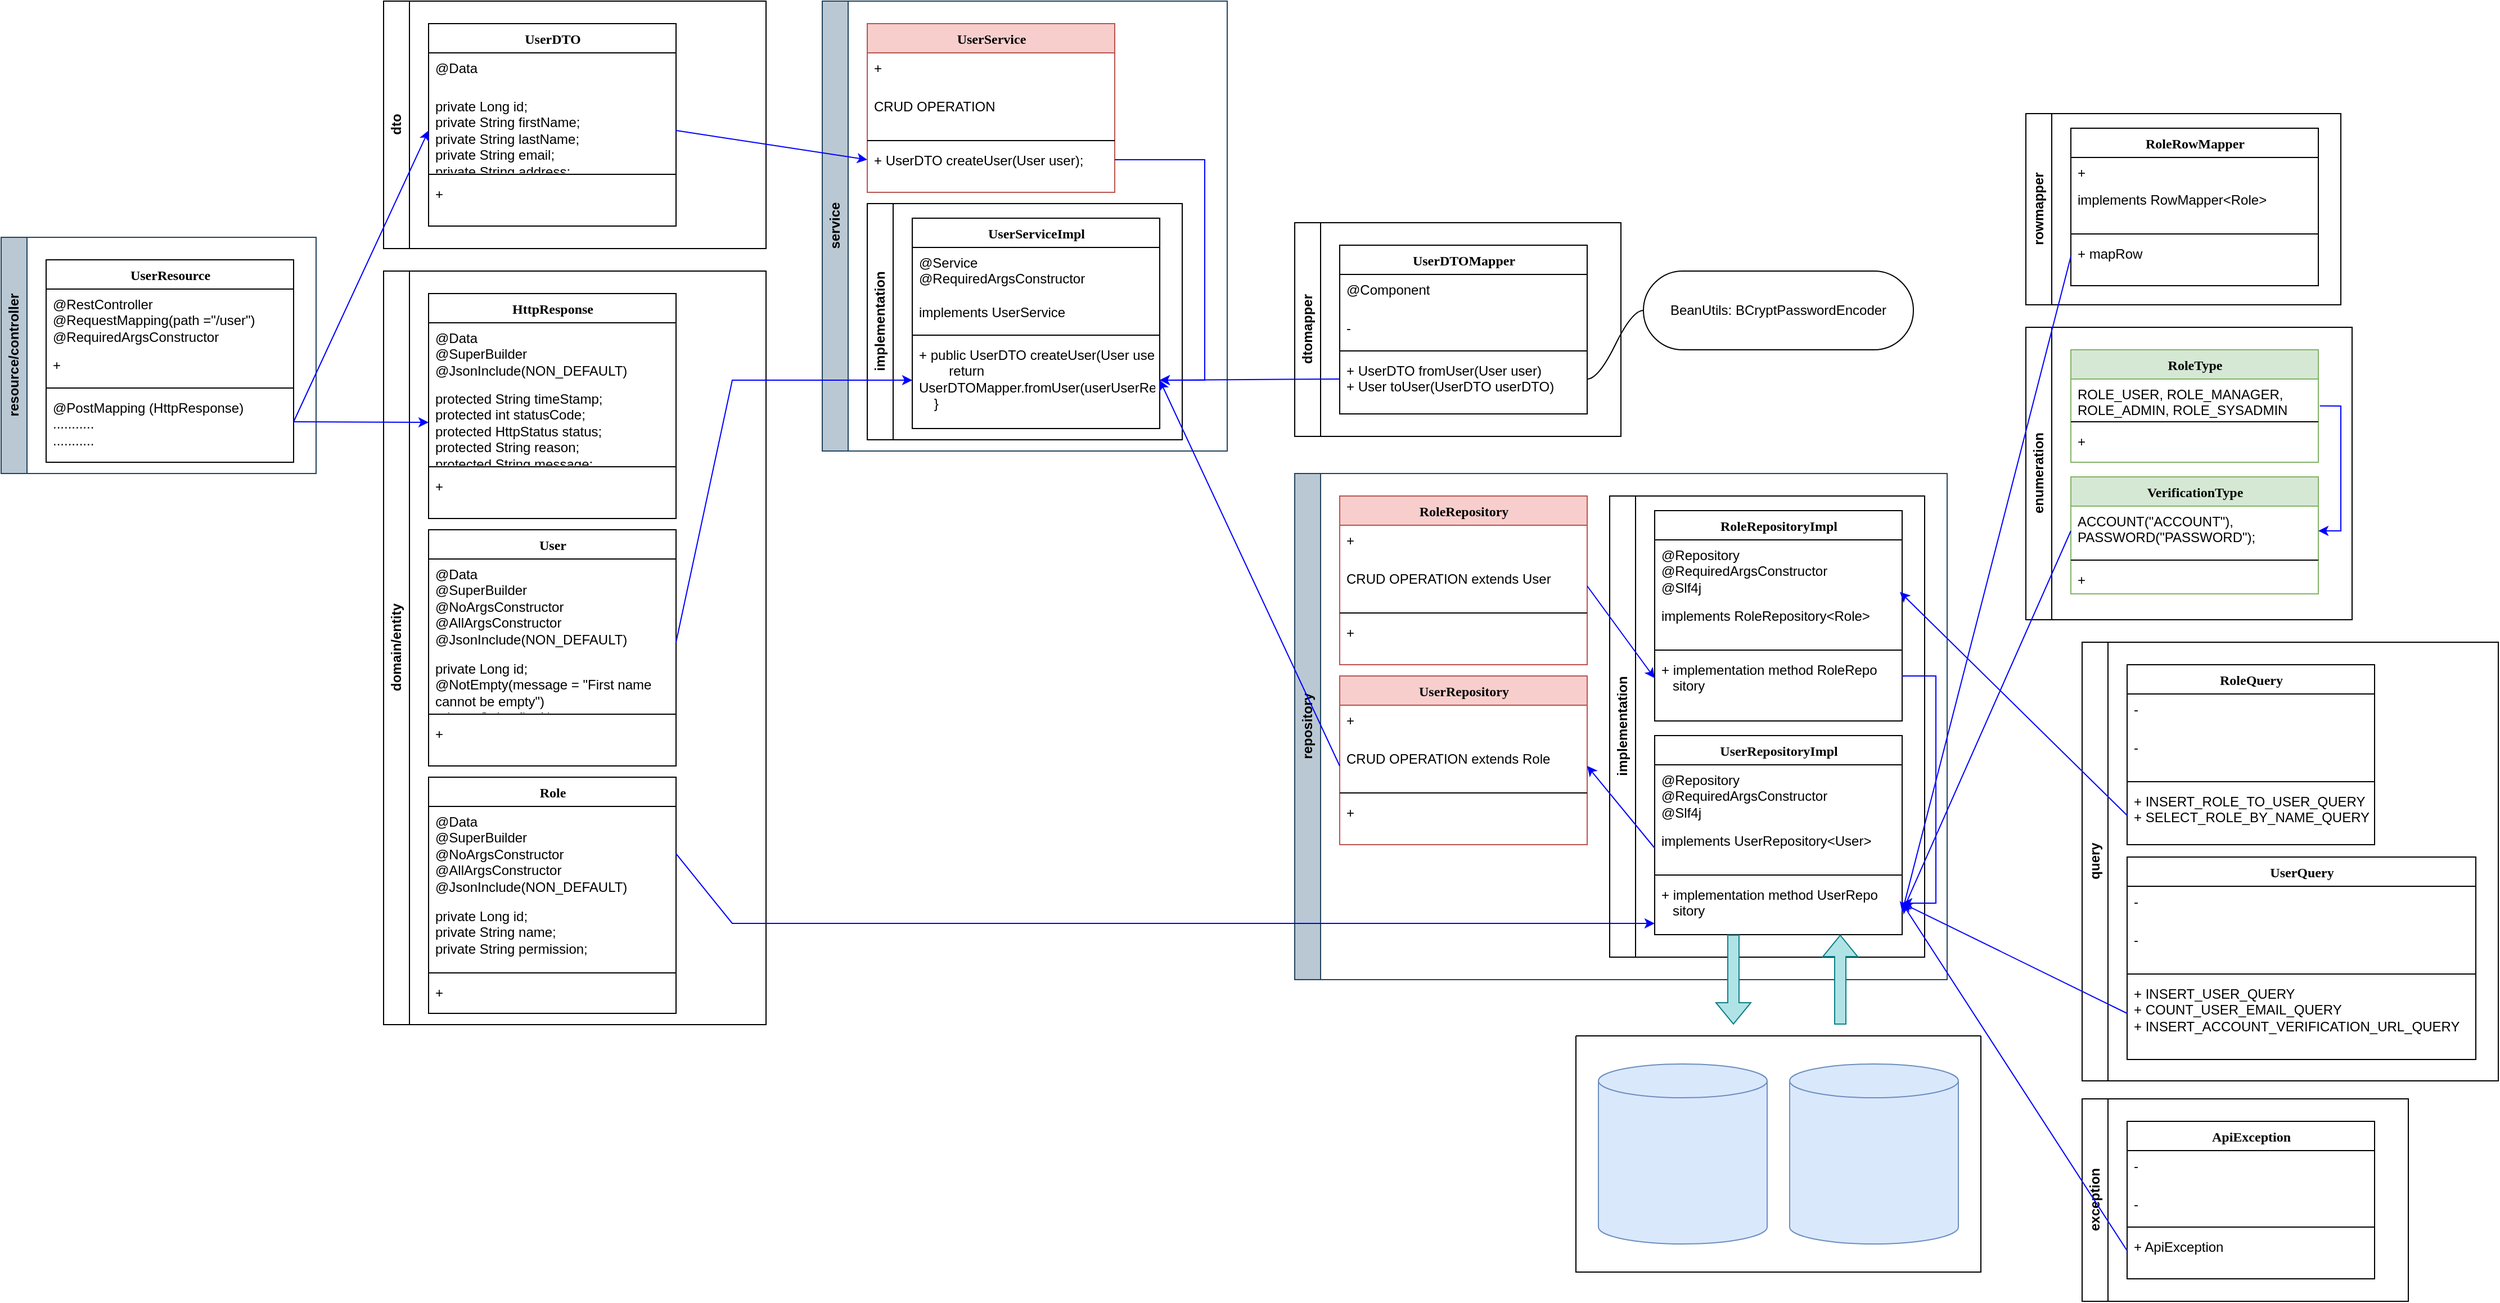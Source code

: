 <mxfile version="22.1.5" type="github">
  <diagram name="Page-1" id="9f46799a-70d6-7492-0946-bef42562c5a5">
    <mxGraphModel dx="1257" dy="-1080" grid="1" gridSize="10" guides="1" tooltips="1" connect="1" arrows="1" fold="1" page="1" pageScale="1" pageWidth="1100" pageHeight="850" background="none" math="0" shadow="0">
      <root>
        <mxCell id="0" />
        <mxCell id="1" parent="0" />
        <mxCell id="Cpwvv4Ra3MdJf3Jbp_90-77" value="dto" style="swimlane;horizontal=0;whiteSpace=wrap;html=1;" vertex="1" parent="1">
          <mxGeometry x="360" y="2050" width="340" height="220" as="geometry">
            <mxRectangle x="360" y="40" width="40" height="50" as="alternateBounds" />
          </mxGeometry>
        </mxCell>
        <mxCell id="Cpwvv4Ra3MdJf3Jbp_90-78" value="UserDTO" style="swimlane;html=1;fontStyle=1;align=center;verticalAlign=top;childLayout=stackLayout;horizontal=1;startSize=26;horizontalStack=0;resizeParent=1;resizeLast=0;collapsible=1;marginBottom=0;swimlaneFillColor=#ffffff;rounded=0;shadow=0;comic=0;labelBackgroundColor=none;strokeWidth=1;fillColor=none;fontFamily=Verdana;fontSize=12" vertex="1" parent="Cpwvv4Ra3MdJf3Jbp_90-77">
          <mxGeometry x="40" y="20" width="220" height="180" as="geometry">
            <mxRectangle x="40" y="20" width="130" height="30" as="alternateBounds" />
          </mxGeometry>
        </mxCell>
        <mxCell id="Cpwvv4Ra3MdJf3Jbp_90-79" value="&lt;div&gt;@Data&lt;/div&gt;" style="text;html=1;strokeColor=none;fillColor=none;align=left;verticalAlign=top;spacingLeft=4;spacingRight=4;whiteSpace=wrap;overflow=hidden;rotatable=0;points=[[0,0.5],[1,0.5]];portConstraint=eastwest;" vertex="1" parent="Cpwvv4Ra3MdJf3Jbp_90-78">
          <mxGeometry y="26" width="220" height="34" as="geometry" />
        </mxCell>
        <mxCell id="Cpwvv4Ra3MdJf3Jbp_90-80" value="&lt;div&gt;private Long id;&lt;/div&gt;&lt;div&gt;private String firstName;&lt;/div&gt;&lt;div&gt;private String lastName;&lt;/div&gt;&lt;div&gt;private String email;&lt;/div&gt;&lt;div&gt;private String address;&lt;/div&gt;&lt;div&gt;private String phone;&lt;/div&gt;&lt;div&gt;private String title;&lt;/div&gt;&lt;div&gt;private String bio;&lt;/div&gt;&lt;div&gt;private String imgUrl;&lt;/div&gt;&lt;div&gt;private boolean enable;&lt;/div&gt;&lt;div&gt;private boolean isNotLocked;&lt;/div&gt;&lt;div&gt;private boolean isUsingMfa;&lt;/div&gt;&lt;div&gt;private LocalDateTime createdAt;&lt;/div&gt;" style="text;html=1;strokeColor=none;fillColor=none;align=left;verticalAlign=top;spacingLeft=4;spacingRight=4;whiteSpace=wrap;overflow=hidden;rotatable=0;points=[[0,0.5],[1,0.5]];portConstraint=eastwest;" vertex="1" parent="Cpwvv4Ra3MdJf3Jbp_90-78">
          <mxGeometry y="60" width="220" height="70" as="geometry" />
        </mxCell>
        <mxCell id="Cpwvv4Ra3MdJf3Jbp_90-81" value="" style="line;html=1;strokeWidth=1;fillColor=none;align=left;verticalAlign=middle;spacingTop=-1;spacingLeft=3;spacingRight=3;rotatable=0;labelPosition=right;points=[];portConstraint=eastwest;" vertex="1" parent="Cpwvv4Ra3MdJf3Jbp_90-78">
          <mxGeometry y="130" width="220" height="8" as="geometry" />
        </mxCell>
        <mxCell id="Cpwvv4Ra3MdJf3Jbp_90-82" value="+&amp;nbsp;" style="text;html=1;strokeColor=none;fillColor=none;align=left;verticalAlign=top;spacingLeft=4;spacingRight=4;whiteSpace=wrap;overflow=hidden;rotatable=0;points=[[0,0.5],[1,0.5]];portConstraint=eastwest;" vertex="1" parent="Cpwvv4Ra3MdJf3Jbp_90-78">
          <mxGeometry y="138" width="220" height="26" as="geometry" />
        </mxCell>
        <mxCell id="Cpwvv4Ra3MdJf3Jbp_90-93" value="dtomapper" style="swimlane;horizontal=0;whiteSpace=wrap;html=1;" vertex="1" parent="1">
          <mxGeometry x="1170" y="2247" width="290" height="190" as="geometry">
            <mxRectangle x="360" y="40" width="40" height="50" as="alternateBounds" />
          </mxGeometry>
        </mxCell>
        <mxCell id="Cpwvv4Ra3MdJf3Jbp_90-94" value="UserDTOMapper" style="swimlane;html=1;fontStyle=1;align=center;verticalAlign=top;childLayout=stackLayout;horizontal=1;startSize=26;horizontalStack=0;resizeParent=1;resizeLast=0;collapsible=1;marginBottom=0;swimlaneFillColor=#ffffff;rounded=0;shadow=0;comic=0;labelBackgroundColor=none;strokeWidth=1;fillColor=none;fontFamily=Verdana;fontSize=12" vertex="1" parent="Cpwvv4Ra3MdJf3Jbp_90-93">
          <mxGeometry x="40" y="20" width="220" height="150" as="geometry">
            <mxRectangle x="40" y="20" width="130" height="30" as="alternateBounds" />
          </mxGeometry>
        </mxCell>
        <mxCell id="Cpwvv4Ra3MdJf3Jbp_90-95" value="&lt;div&gt;@Component&lt;/div&gt;" style="text;html=1;strokeColor=none;fillColor=none;align=left;verticalAlign=top;spacingLeft=4;spacingRight=4;whiteSpace=wrap;overflow=hidden;rotatable=0;points=[[0,0.5],[1,0.5]];portConstraint=eastwest;" vertex="1" parent="Cpwvv4Ra3MdJf3Jbp_90-94">
          <mxGeometry y="26" width="220" height="34" as="geometry" />
        </mxCell>
        <mxCell id="Cpwvv4Ra3MdJf3Jbp_90-96" value="&lt;div&gt;-&amp;nbsp;&lt;/div&gt;" style="text;html=1;strokeColor=none;fillColor=none;align=left;verticalAlign=top;spacingLeft=4;spacingRight=4;whiteSpace=wrap;overflow=hidden;rotatable=0;points=[[0,0.5],[1,0.5]];portConstraint=eastwest;" vertex="1" parent="Cpwvv4Ra3MdJf3Jbp_90-94">
          <mxGeometry y="60" width="220" height="30" as="geometry" />
        </mxCell>
        <mxCell id="Cpwvv4Ra3MdJf3Jbp_90-97" value="" style="line;html=1;strokeWidth=1;fillColor=none;align=left;verticalAlign=middle;spacingTop=-1;spacingLeft=3;spacingRight=3;rotatable=0;labelPosition=right;points=[];portConstraint=eastwest;" vertex="1" parent="Cpwvv4Ra3MdJf3Jbp_90-94">
          <mxGeometry y="90" width="220" height="8" as="geometry" />
        </mxCell>
        <mxCell id="Cpwvv4Ra3MdJf3Jbp_90-98" value="&lt;div&gt;+ UserDTO fromUser(User user)&lt;/div&gt;&lt;div&gt;+ User toUser(UserDTO userDTO)&lt;/div&gt;" style="text;html=1;strokeColor=none;fillColor=none;align=left;verticalAlign=top;spacingLeft=4;spacingRight=4;whiteSpace=wrap;overflow=hidden;rotatable=0;points=[[0,0.5],[1,0.5]];portConstraint=eastwest;" vertex="1" parent="Cpwvv4Ra3MdJf3Jbp_90-94">
          <mxGeometry y="98" width="220" height="42" as="geometry" />
        </mxCell>
        <mxCell id="Cpwvv4Ra3MdJf3Jbp_90-103" value="enumeration" style="swimlane;horizontal=0;whiteSpace=wrap;html=1;" vertex="1" parent="1">
          <mxGeometry x="1820" y="2340" width="290" height="260" as="geometry">
            <mxRectangle x="360" y="40" width="40" height="50" as="alternateBounds" />
          </mxGeometry>
        </mxCell>
        <mxCell id="Cpwvv4Ra3MdJf3Jbp_90-104" value="RoleType" style="swimlane;html=1;fontStyle=1;align=center;verticalAlign=top;childLayout=stackLayout;horizontal=1;startSize=26;horizontalStack=0;resizeParent=1;resizeLast=0;collapsible=1;marginBottom=0;swimlaneFillColor=#ffffff;rounded=0;shadow=0;comic=0;labelBackgroundColor=none;strokeWidth=1;fillColor=#d5e8d4;fontFamily=Verdana;fontSize=12;strokeColor=#82b366;fillStyle=solid;" vertex="1" parent="Cpwvv4Ra3MdJf3Jbp_90-103">
          <mxGeometry x="40" y="20" width="220" height="100" as="geometry">
            <mxRectangle x="40" y="20" width="130" height="30" as="alternateBounds" />
          </mxGeometry>
        </mxCell>
        <mxCell id="Cpwvv4Ra3MdJf3Jbp_90-105" value="&lt;div&gt;ROLE_USER, ROLE_MANAGER, ROLE_ADMIN, ROLE_SYSADMIN&lt;/div&gt;" style="text;html=1;strokeColor=none;fillColor=none;align=left;verticalAlign=top;spacingLeft=4;spacingRight=4;whiteSpace=wrap;overflow=hidden;rotatable=0;points=[[0,0.5],[1,0.5]];portConstraint=eastwest;" vertex="1" parent="Cpwvv4Ra3MdJf3Jbp_90-104">
          <mxGeometry y="26" width="220" height="34" as="geometry" />
        </mxCell>
        <mxCell id="Cpwvv4Ra3MdJf3Jbp_90-107" value="" style="line;html=1;strokeWidth=1;fillColor=none;align=left;verticalAlign=middle;spacingTop=-1;spacingLeft=3;spacingRight=3;rotatable=0;labelPosition=right;points=[];portConstraint=eastwest;" vertex="1" parent="Cpwvv4Ra3MdJf3Jbp_90-104">
          <mxGeometry y="60" width="220" height="8" as="geometry" />
        </mxCell>
        <mxCell id="Cpwvv4Ra3MdJf3Jbp_90-108" value="+" style="text;html=1;strokeColor=none;fillColor=none;align=left;verticalAlign=top;spacingLeft=4;spacingRight=4;whiteSpace=wrap;overflow=hidden;rotatable=0;points=[[0,0.5],[1,0.5]];portConstraint=eastwest;" vertex="1" parent="Cpwvv4Ra3MdJf3Jbp_90-104">
          <mxGeometry y="68" width="220" height="26" as="geometry" />
        </mxCell>
        <mxCell id="Cpwvv4Ra3MdJf3Jbp_90-109" value="VerificationType" style="swimlane;html=1;fontStyle=1;align=center;verticalAlign=top;childLayout=stackLayout;horizontal=1;startSize=26;horizontalStack=0;resizeParent=1;resizeLast=0;collapsible=1;marginBottom=0;swimlaneFillColor=#ffffff;rounded=0;shadow=0;comic=0;labelBackgroundColor=none;strokeWidth=1;fillColor=#d5e8d4;fontFamily=Verdana;fontSize=12;strokeColor=#82b366;fillStyle=solid;" vertex="1" parent="Cpwvv4Ra3MdJf3Jbp_90-103">
          <mxGeometry x="40" y="133" width="220" height="104" as="geometry">
            <mxRectangle x="40" y="20" width="130" height="30" as="alternateBounds" />
          </mxGeometry>
        </mxCell>
        <mxCell id="Cpwvv4Ra3MdJf3Jbp_90-110" value="&lt;div&gt;ACCOUNT(&quot;ACCOUNT&quot;),&lt;/div&gt;&lt;div&gt;PASSWORD(&quot;PASSWORD&quot;);&lt;/div&gt;" style="text;html=1;strokeColor=none;fillColor=none;align=left;verticalAlign=top;spacingLeft=4;spacingRight=4;whiteSpace=wrap;overflow=hidden;rotatable=0;points=[[0,0.5],[1,0.5]];portConstraint=eastwest;" vertex="1" parent="Cpwvv4Ra3MdJf3Jbp_90-109">
          <mxGeometry y="26" width="220" height="44" as="geometry" />
        </mxCell>
        <mxCell id="Cpwvv4Ra3MdJf3Jbp_90-111" value="" style="line;html=1;strokeWidth=1;fillColor=none;align=left;verticalAlign=middle;spacingTop=-1;spacingLeft=3;spacingRight=3;rotatable=0;labelPosition=right;points=[];portConstraint=eastwest;" vertex="1" parent="Cpwvv4Ra3MdJf3Jbp_90-109">
          <mxGeometry y="70" width="220" height="8" as="geometry" />
        </mxCell>
        <mxCell id="Cpwvv4Ra3MdJf3Jbp_90-112" value="+" style="text;html=1;strokeColor=none;fillColor=none;align=left;verticalAlign=top;spacingLeft=4;spacingRight=4;whiteSpace=wrap;overflow=hidden;rotatable=0;points=[[0,0.5],[1,0.5]];portConstraint=eastwest;" vertex="1" parent="Cpwvv4Ra3MdJf3Jbp_90-109">
          <mxGeometry y="78" width="220" height="26" as="geometry" />
        </mxCell>
        <mxCell id="Cpwvv4Ra3MdJf3Jbp_90-227" value="" style="endArrow=classic;html=1;rounded=0;strokeColor=#0000FF;entryX=1;entryY=0.5;entryDx=0;entryDy=0;exitX=1.006;exitY=0.704;exitDx=0;exitDy=0;exitPerimeter=0;" edge="1" parent="Cpwvv4Ra3MdJf3Jbp_90-103" source="Cpwvv4Ra3MdJf3Jbp_90-105" target="Cpwvv4Ra3MdJf3Jbp_90-110">
          <mxGeometry width="50" height="50" relative="1" as="geometry">
            <mxPoint x="340" y="70" as="sourcePoint" />
            <mxPoint x="-102" y="245" as="targetPoint" />
            <Array as="points">
              <mxPoint x="280" y="70" />
              <mxPoint x="280" y="181" />
            </Array>
          </mxGeometry>
        </mxCell>
        <mxCell id="Cpwvv4Ra3MdJf3Jbp_90-118" value="exception" style="swimlane;horizontal=0;whiteSpace=wrap;html=1;" vertex="1" parent="1">
          <mxGeometry x="1870" y="3026" width="290" height="180" as="geometry">
            <mxRectangle x="360" y="40" width="40" height="50" as="alternateBounds" />
          </mxGeometry>
        </mxCell>
        <mxCell id="Cpwvv4Ra3MdJf3Jbp_90-119" value="ApiException" style="swimlane;html=1;fontStyle=1;align=center;verticalAlign=top;childLayout=stackLayout;horizontal=1;startSize=26;horizontalStack=0;resizeParent=1;resizeLast=0;collapsible=1;marginBottom=0;swimlaneFillColor=#ffffff;rounded=0;shadow=0;comic=0;labelBackgroundColor=none;strokeWidth=1;fillColor=none;fontFamily=Verdana;fontSize=12" vertex="1" parent="Cpwvv4Ra3MdJf3Jbp_90-118">
          <mxGeometry x="40" y="20" width="220" height="140" as="geometry">
            <mxRectangle x="40" y="20" width="130" height="30" as="alternateBounds" />
          </mxGeometry>
        </mxCell>
        <mxCell id="Cpwvv4Ra3MdJf3Jbp_90-120" value="&lt;div&gt;-&lt;/div&gt;" style="text;html=1;strokeColor=none;fillColor=none;align=left;verticalAlign=top;spacingLeft=4;spacingRight=4;whiteSpace=wrap;overflow=hidden;rotatable=0;points=[[0,0.5],[1,0.5]];portConstraint=eastwest;" vertex="1" parent="Cpwvv4Ra3MdJf3Jbp_90-119">
          <mxGeometry y="26" width="220" height="34" as="geometry" />
        </mxCell>
        <mxCell id="Cpwvv4Ra3MdJf3Jbp_90-121" value="&lt;div&gt;-&amp;nbsp;&lt;/div&gt;" style="text;html=1;strokeColor=none;fillColor=none;align=left;verticalAlign=top;spacingLeft=4;spacingRight=4;whiteSpace=wrap;overflow=hidden;rotatable=0;points=[[0,0.5],[1,0.5]];portConstraint=eastwest;" vertex="1" parent="Cpwvv4Ra3MdJf3Jbp_90-119">
          <mxGeometry y="60" width="220" height="30" as="geometry" />
        </mxCell>
        <mxCell id="Cpwvv4Ra3MdJf3Jbp_90-122" value="" style="line;html=1;strokeWidth=1;fillColor=none;align=left;verticalAlign=middle;spacingTop=-1;spacingLeft=3;spacingRight=3;rotatable=0;labelPosition=right;points=[];portConstraint=eastwest;" vertex="1" parent="Cpwvv4Ra3MdJf3Jbp_90-119">
          <mxGeometry y="90" width="220" height="8" as="geometry" />
        </mxCell>
        <mxCell id="Cpwvv4Ra3MdJf3Jbp_90-123" value="&lt;div&gt;+ ApiException&lt;/div&gt;" style="text;html=1;strokeColor=none;fillColor=none;align=left;verticalAlign=top;spacingLeft=4;spacingRight=4;whiteSpace=wrap;overflow=hidden;rotatable=0;points=[[0,0.5],[1,0.5]];portConstraint=eastwest;" vertex="1" parent="Cpwvv4Ra3MdJf3Jbp_90-119">
          <mxGeometry y="98" width="220" height="42" as="geometry" />
        </mxCell>
        <mxCell id="Cpwvv4Ra3MdJf3Jbp_90-124" value="query" style="swimlane;horizontal=0;whiteSpace=wrap;html=1;" vertex="1" parent="1">
          <mxGeometry x="1870" y="2620" width="370" height="390" as="geometry">
            <mxRectangle x="360" y="40" width="40" height="50" as="alternateBounds" />
          </mxGeometry>
        </mxCell>
        <mxCell id="Cpwvv4Ra3MdJf3Jbp_90-125" value="RoleQuery" style="swimlane;html=1;fontStyle=1;align=center;verticalAlign=top;childLayout=stackLayout;horizontal=1;startSize=26;horizontalStack=0;resizeParent=1;resizeLast=0;collapsible=1;marginBottom=0;swimlaneFillColor=#ffffff;rounded=0;shadow=0;comic=0;labelBackgroundColor=none;strokeWidth=1;fillColor=none;fontFamily=Verdana;fontSize=12" vertex="1" parent="Cpwvv4Ra3MdJf3Jbp_90-124">
          <mxGeometry x="40" y="20" width="220" height="160" as="geometry">
            <mxRectangle x="40" y="20" width="130" height="30" as="alternateBounds" />
          </mxGeometry>
        </mxCell>
        <mxCell id="Cpwvv4Ra3MdJf3Jbp_90-126" value="&lt;div&gt;-&amp;nbsp;&lt;/div&gt;" style="text;html=1;strokeColor=none;fillColor=none;align=left;verticalAlign=top;spacingLeft=4;spacingRight=4;whiteSpace=wrap;overflow=hidden;rotatable=0;points=[[0,0.5],[1,0.5]];portConstraint=eastwest;" vertex="1" parent="Cpwvv4Ra3MdJf3Jbp_90-125">
          <mxGeometry y="26" width="220" height="34" as="geometry" />
        </mxCell>
        <mxCell id="Cpwvv4Ra3MdJf3Jbp_90-127" value="&lt;div&gt;-&amp;nbsp;&lt;/div&gt;" style="text;html=1;strokeColor=none;fillColor=none;align=left;verticalAlign=top;spacingLeft=4;spacingRight=4;whiteSpace=wrap;overflow=hidden;rotatable=0;points=[[0,0.5],[1,0.5]];portConstraint=eastwest;" vertex="1" parent="Cpwvv4Ra3MdJf3Jbp_90-125">
          <mxGeometry y="60" width="220" height="40" as="geometry" />
        </mxCell>
        <mxCell id="Cpwvv4Ra3MdJf3Jbp_90-128" value="" style="line;html=1;strokeWidth=1;fillColor=none;align=left;verticalAlign=middle;spacingTop=-1;spacingLeft=3;spacingRight=3;rotatable=0;labelPosition=right;points=[];portConstraint=eastwest;" vertex="1" parent="Cpwvv4Ra3MdJf3Jbp_90-125">
          <mxGeometry y="100" width="220" height="8" as="geometry" />
        </mxCell>
        <mxCell id="Cpwvv4Ra3MdJf3Jbp_90-129" value="+&amp;nbsp;INSERT_ROLE_TO_USER_QUERY&lt;div&gt;+ SELECT_ROLE_BY_NAME_QUERY&lt;/div&gt;" style="text;html=1;strokeColor=none;fillColor=none;align=left;verticalAlign=top;spacingLeft=4;spacingRight=4;whiteSpace=wrap;overflow=hidden;rotatable=0;points=[[0,0.5],[1,0.5]];portConstraint=eastwest;" vertex="1" parent="Cpwvv4Ra3MdJf3Jbp_90-125">
          <mxGeometry y="108" width="220" height="52" as="geometry" />
        </mxCell>
        <mxCell id="Cpwvv4Ra3MdJf3Jbp_90-130" value="UserQuery" style="swimlane;html=1;fontStyle=1;align=center;verticalAlign=top;childLayout=stackLayout;horizontal=1;startSize=26;horizontalStack=0;resizeParent=1;resizeLast=0;collapsible=1;marginBottom=0;swimlaneFillColor=#ffffff;rounded=0;shadow=0;comic=0;labelBackgroundColor=none;strokeWidth=1;fillColor=none;fontFamily=Verdana;fontSize=12" vertex="1" parent="Cpwvv4Ra3MdJf3Jbp_90-124">
          <mxGeometry x="40" y="191" width="310" height="180" as="geometry">
            <mxRectangle x="40" y="20" width="130" height="30" as="alternateBounds" />
          </mxGeometry>
        </mxCell>
        <mxCell id="Cpwvv4Ra3MdJf3Jbp_90-131" value="&lt;div&gt;-&amp;nbsp;&lt;/div&gt;" style="text;html=1;strokeColor=none;fillColor=none;align=left;verticalAlign=top;spacingLeft=4;spacingRight=4;whiteSpace=wrap;overflow=hidden;rotatable=0;points=[[0,0.5],[1,0.5]];portConstraint=eastwest;" vertex="1" parent="Cpwvv4Ra3MdJf3Jbp_90-130">
          <mxGeometry y="26" width="310" height="34" as="geometry" />
        </mxCell>
        <mxCell id="Cpwvv4Ra3MdJf3Jbp_90-132" value="&lt;div&gt;-&amp;nbsp;&lt;/div&gt;" style="text;html=1;strokeColor=none;fillColor=none;align=left;verticalAlign=top;spacingLeft=4;spacingRight=4;whiteSpace=wrap;overflow=hidden;rotatable=0;points=[[0,0.5],[1,0.5]];portConstraint=eastwest;" vertex="1" parent="Cpwvv4Ra3MdJf3Jbp_90-130">
          <mxGeometry y="60" width="310" height="40" as="geometry" />
        </mxCell>
        <mxCell id="Cpwvv4Ra3MdJf3Jbp_90-133" value="" style="line;html=1;strokeWidth=1;fillColor=none;align=left;verticalAlign=middle;spacingTop=-1;spacingLeft=3;spacingRight=3;rotatable=0;labelPosition=right;points=[];portConstraint=eastwest;" vertex="1" parent="Cpwvv4Ra3MdJf3Jbp_90-130">
          <mxGeometry y="100" width="310" height="8" as="geometry" />
        </mxCell>
        <mxCell id="Cpwvv4Ra3MdJf3Jbp_90-134" value="+&amp;nbsp;INSERT_USER_QUERY&lt;div&gt;+ COUNT_USER_EMAIL_QUERY&lt;/div&gt;&lt;div&gt;+ INSERT_ACCOUNT_VERIFICATION_URL_QUERY&lt;/div&gt;" style="text;html=1;strokeColor=none;fillColor=none;align=left;verticalAlign=top;spacingLeft=4;spacingRight=4;whiteSpace=wrap;overflow=hidden;rotatable=0;points=[[0,0.5],[1,0.5]];portConstraint=eastwest;" vertex="1" parent="Cpwvv4Ra3MdJf3Jbp_90-130">
          <mxGeometry y="108" width="310" height="62" as="geometry" />
        </mxCell>
        <mxCell id="Cpwvv4Ra3MdJf3Jbp_90-135" value="repository" style="swimlane;horizontal=0;whiteSpace=wrap;html=1;strokeColor=#23445d;fillStyle=solid;fillColor=#bac8d3;" vertex="1" parent="1">
          <mxGeometry x="1170" y="2470" width="580" height="450" as="geometry">
            <mxRectangle x="1080" y="40" width="40" height="50" as="alternateBounds" />
          </mxGeometry>
        </mxCell>
        <mxCell id="Cpwvv4Ra3MdJf3Jbp_90-136" value="RoleRepository" style="swimlane;html=1;fontStyle=1;align=center;verticalAlign=top;childLayout=stackLayout;horizontal=1;startSize=26;horizontalStack=0;resizeParent=1;resizeLast=0;collapsible=1;marginBottom=0;swimlaneFillColor=#ffffff;rounded=0;shadow=0;comic=0;labelBackgroundColor=none;strokeWidth=1;fillColor=#f8cecc;fontFamily=Verdana;fontSize=12;strokeColor=#b85450;" vertex="1" parent="Cpwvv4Ra3MdJf3Jbp_90-135">
          <mxGeometry x="40" y="20" width="220" height="150" as="geometry">
            <mxRectangle x="40" y="20" width="130" height="30" as="alternateBounds" />
          </mxGeometry>
        </mxCell>
        <mxCell id="Cpwvv4Ra3MdJf3Jbp_90-137" value="&lt;div&gt;+&amp;nbsp;&lt;/div&gt;" style="text;html=1;strokeColor=none;fillColor=none;align=left;verticalAlign=top;spacingLeft=4;spacingRight=4;whiteSpace=wrap;overflow=hidden;rotatable=0;points=[[0,0.5],[1,0.5]];portConstraint=eastwest;" vertex="1" parent="Cpwvv4Ra3MdJf3Jbp_90-136">
          <mxGeometry y="26" width="220" height="34" as="geometry" />
        </mxCell>
        <mxCell id="Cpwvv4Ra3MdJf3Jbp_90-138" value="&lt;div&gt;CRUD OPERATION extends User&lt;/div&gt;" style="text;html=1;strokeColor=none;fillColor=none;align=left;verticalAlign=top;spacingLeft=4;spacingRight=4;whiteSpace=wrap;overflow=hidden;rotatable=0;points=[[0,0.5],[1,0.5]];portConstraint=eastwest;" vertex="1" parent="Cpwvv4Ra3MdJf3Jbp_90-136">
          <mxGeometry y="60" width="220" height="40" as="geometry" />
        </mxCell>
        <mxCell id="Cpwvv4Ra3MdJf3Jbp_90-139" value="" style="line;html=1;strokeWidth=1;fillColor=none;align=left;verticalAlign=middle;spacingTop=-1;spacingLeft=3;spacingRight=3;rotatable=0;labelPosition=right;points=[];portConstraint=eastwest;" vertex="1" parent="Cpwvv4Ra3MdJf3Jbp_90-136">
          <mxGeometry y="100" width="220" height="8" as="geometry" />
        </mxCell>
        <mxCell id="Cpwvv4Ra3MdJf3Jbp_90-140" value="+&amp;nbsp;" style="text;html=1;strokeColor=none;fillColor=none;align=left;verticalAlign=top;spacingLeft=4;spacingRight=4;whiteSpace=wrap;overflow=hidden;rotatable=0;points=[[0,0.5],[1,0.5]];portConstraint=eastwest;" vertex="1" parent="Cpwvv4Ra3MdJf3Jbp_90-136">
          <mxGeometry y="108" width="220" height="26" as="geometry" />
        </mxCell>
        <mxCell id="Cpwvv4Ra3MdJf3Jbp_90-141" value="implementation" style="swimlane;horizontal=0;whiteSpace=wrap;html=1;" vertex="1" parent="Cpwvv4Ra3MdJf3Jbp_90-135">
          <mxGeometry x="280" y="20" width="280" height="410" as="geometry" />
        </mxCell>
        <mxCell id="Cpwvv4Ra3MdJf3Jbp_90-142" value="RoleRepositoryImpl" style="swimlane;html=1;fontStyle=1;align=center;verticalAlign=top;childLayout=stackLayout;horizontal=1;startSize=26;horizontalStack=0;resizeParent=1;resizeLast=0;collapsible=1;marginBottom=0;swimlaneFillColor=#ffffff;rounded=0;shadow=0;comic=0;labelBackgroundColor=none;strokeWidth=1;fillColor=none;fontFamily=Verdana;fontSize=12" vertex="1" parent="Cpwvv4Ra3MdJf3Jbp_90-141">
          <mxGeometry x="40" y="13" width="220" height="187" as="geometry">
            <mxRectangle x="40" y="20" width="130" height="30" as="alternateBounds" />
          </mxGeometry>
        </mxCell>
        <mxCell id="Cpwvv4Ra3MdJf3Jbp_90-143" value="&lt;div&gt;@Repository&lt;/div&gt;&lt;div&gt;@RequiredArgsConstructor&lt;/div&gt;&lt;div&gt;@Slf4j&lt;/div&gt;" style="text;html=1;strokeColor=none;fillColor=none;align=left;verticalAlign=top;spacingLeft=4;spacingRight=4;whiteSpace=wrap;overflow=hidden;rotatable=0;points=[[0,0.5],[1,0.5]];portConstraint=eastwest;" vertex="1" parent="Cpwvv4Ra3MdJf3Jbp_90-142">
          <mxGeometry y="26" width="220" height="54" as="geometry" />
        </mxCell>
        <mxCell id="Cpwvv4Ra3MdJf3Jbp_90-144" value="implements RoleRepository&amp;lt;Role&amp;gt;" style="text;html=1;strokeColor=none;fillColor=none;align=left;verticalAlign=top;spacingLeft=4;spacingRight=4;whiteSpace=wrap;overflow=hidden;rotatable=0;points=[[0,0.5],[1,0.5]];portConstraint=eastwest;" vertex="1" parent="Cpwvv4Ra3MdJf3Jbp_90-142">
          <mxGeometry y="80" width="220" height="40" as="geometry" />
        </mxCell>
        <mxCell id="Cpwvv4Ra3MdJf3Jbp_90-145" value="" style="line;html=1;strokeWidth=1;fillColor=none;align=left;verticalAlign=middle;spacingTop=-1;spacingLeft=3;spacingRight=3;rotatable=0;labelPosition=right;points=[];portConstraint=eastwest;" vertex="1" parent="Cpwvv4Ra3MdJf3Jbp_90-142">
          <mxGeometry y="120" width="220" height="8" as="geometry" />
        </mxCell>
        <mxCell id="Cpwvv4Ra3MdJf3Jbp_90-146" value="+ implementation method RoleRepo&lt;br style=&quot;border-color: var(--border-color);&quot;&gt;&amp;nbsp; &amp;nbsp;sitory" style="text;html=1;strokeColor=none;fillColor=none;align=left;verticalAlign=top;spacingLeft=4;spacingRight=4;whiteSpace=wrap;overflow=hidden;rotatable=0;points=[[0,0.5],[1,0.5]];portConstraint=eastwest;" vertex="1" parent="Cpwvv4Ra3MdJf3Jbp_90-142">
          <mxGeometry y="128" width="220" height="42" as="geometry" />
        </mxCell>
        <mxCell id="Cpwvv4Ra3MdJf3Jbp_90-152" value="UserRepositoryImpl" style="swimlane;html=1;fontStyle=1;align=center;verticalAlign=top;childLayout=stackLayout;horizontal=1;startSize=26;horizontalStack=0;resizeParent=1;resizeLast=0;collapsible=1;marginBottom=0;swimlaneFillColor=#ffffff;rounded=0;shadow=0;comic=0;labelBackgroundColor=none;strokeWidth=1;fillColor=none;fontFamily=Verdana;fontSize=12" vertex="1" parent="Cpwvv4Ra3MdJf3Jbp_90-141">
          <mxGeometry x="40" y="213" width="220" height="177" as="geometry">
            <mxRectangle x="40" y="20" width="130" height="30" as="alternateBounds" />
          </mxGeometry>
        </mxCell>
        <mxCell id="Cpwvv4Ra3MdJf3Jbp_90-153" value="&lt;div&gt;@Repository&lt;/div&gt;&lt;div&gt;@RequiredArgsConstructor&lt;/div&gt;&lt;div&gt;@Slf4j&lt;/div&gt;" style="text;html=1;strokeColor=none;fillColor=none;align=left;verticalAlign=top;spacingLeft=4;spacingRight=4;whiteSpace=wrap;overflow=hidden;rotatable=0;points=[[0,0.5],[1,0.5]];portConstraint=eastwest;" vertex="1" parent="Cpwvv4Ra3MdJf3Jbp_90-152">
          <mxGeometry y="26" width="220" height="54" as="geometry" />
        </mxCell>
        <mxCell id="Cpwvv4Ra3MdJf3Jbp_90-154" value="&lt;div&gt;implements UserRepository&amp;lt;User&amp;gt;&lt;/div&gt;" style="text;html=1;strokeColor=none;fillColor=none;align=left;verticalAlign=top;spacingLeft=4;spacingRight=4;whiteSpace=wrap;overflow=hidden;rotatable=0;points=[[0,0.5],[1,0.5]];portConstraint=eastwest;" vertex="1" parent="Cpwvv4Ra3MdJf3Jbp_90-152">
          <mxGeometry y="80" width="220" height="40" as="geometry" />
        </mxCell>
        <mxCell id="Cpwvv4Ra3MdJf3Jbp_90-155" value="" style="line;html=1;strokeWidth=1;fillColor=none;align=left;verticalAlign=middle;spacingTop=-1;spacingLeft=3;spacingRight=3;rotatable=0;labelPosition=right;points=[];portConstraint=eastwest;" vertex="1" parent="Cpwvv4Ra3MdJf3Jbp_90-152">
          <mxGeometry y="120" width="220" height="8" as="geometry" />
        </mxCell>
        <mxCell id="Cpwvv4Ra3MdJf3Jbp_90-156" value="+ implementation method UserRepo&lt;br&gt;&amp;nbsp; &amp;nbsp;sitory" style="text;html=1;strokeColor=none;fillColor=none;align=left;verticalAlign=top;spacingLeft=4;spacingRight=4;whiteSpace=wrap;overflow=hidden;rotatable=0;points=[[0,0.5],[1,0.5]];portConstraint=eastwest;" vertex="1" parent="Cpwvv4Ra3MdJf3Jbp_90-152">
          <mxGeometry y="128" width="220" height="42" as="geometry" />
        </mxCell>
        <mxCell id="Cpwvv4Ra3MdJf3Jbp_90-221" value="" style="endArrow=classic;html=1;rounded=0;strokeColor=#0000FF;entryX=1;entryY=0.5;entryDx=0;entryDy=0;" edge="1" parent="Cpwvv4Ra3MdJf3Jbp_90-141" target="Cpwvv4Ra3MdJf3Jbp_90-156">
          <mxGeometry width="50" height="50" relative="1" as="geometry">
            <mxPoint x="260" y="160" as="sourcePoint" />
            <mxPoint x="330" y="290" as="targetPoint" />
            <Array as="points">
              <mxPoint x="290" y="160" />
              <mxPoint x="290" y="362" />
            </Array>
          </mxGeometry>
        </mxCell>
        <mxCell id="Cpwvv4Ra3MdJf3Jbp_90-147" value="UserRepository" style="swimlane;html=1;fontStyle=1;align=center;verticalAlign=top;childLayout=stackLayout;horizontal=1;startSize=26;horizontalStack=0;resizeParent=1;resizeLast=0;collapsible=1;marginBottom=0;swimlaneFillColor=#ffffff;rounded=0;shadow=0;comic=0;labelBackgroundColor=none;strokeWidth=1;fillColor=#f8cecc;fontFamily=Verdana;fontSize=12;strokeColor=#b85450;" vertex="1" parent="Cpwvv4Ra3MdJf3Jbp_90-135">
          <mxGeometry x="40" y="180" width="220" height="150" as="geometry">
            <mxRectangle x="40" y="20" width="130" height="30" as="alternateBounds" />
          </mxGeometry>
        </mxCell>
        <mxCell id="Cpwvv4Ra3MdJf3Jbp_90-148" value="&lt;div&gt;+&amp;nbsp;&lt;/div&gt;" style="text;html=1;strokeColor=none;fillColor=none;align=left;verticalAlign=top;spacingLeft=4;spacingRight=4;whiteSpace=wrap;overflow=hidden;rotatable=0;points=[[0,0.5],[1,0.5]];portConstraint=eastwest;" vertex="1" parent="Cpwvv4Ra3MdJf3Jbp_90-147">
          <mxGeometry y="26" width="220" height="34" as="geometry" />
        </mxCell>
        <mxCell id="Cpwvv4Ra3MdJf3Jbp_90-149" value="&lt;div&gt;CRUD OPERATION extends Role&lt;/div&gt;" style="text;html=1;strokeColor=none;fillColor=none;align=left;verticalAlign=top;spacingLeft=4;spacingRight=4;whiteSpace=wrap;overflow=hidden;rotatable=0;points=[[0,0.5],[1,0.5]];portConstraint=eastwest;" vertex="1" parent="Cpwvv4Ra3MdJf3Jbp_90-147">
          <mxGeometry y="60" width="220" height="40" as="geometry" />
        </mxCell>
        <mxCell id="Cpwvv4Ra3MdJf3Jbp_90-150" value="" style="line;html=1;strokeWidth=1;fillColor=none;align=left;verticalAlign=middle;spacingTop=-1;spacingLeft=3;spacingRight=3;rotatable=0;labelPosition=right;points=[];portConstraint=eastwest;" vertex="1" parent="Cpwvv4Ra3MdJf3Jbp_90-147">
          <mxGeometry y="100" width="220" height="8" as="geometry" />
        </mxCell>
        <mxCell id="Cpwvv4Ra3MdJf3Jbp_90-151" value="+&amp;nbsp;" style="text;html=1;strokeColor=none;fillColor=none;align=left;verticalAlign=top;spacingLeft=4;spacingRight=4;whiteSpace=wrap;overflow=hidden;rotatable=0;points=[[0,0.5],[1,0.5]];portConstraint=eastwest;" vertex="1" parent="Cpwvv4Ra3MdJf3Jbp_90-147">
          <mxGeometry y="108" width="220" height="26" as="geometry" />
        </mxCell>
        <mxCell id="Cpwvv4Ra3MdJf3Jbp_90-217" value="" style="endArrow=classic;html=1;rounded=0;strokeColor=#0000FF;exitX=0;exitY=0.5;exitDx=0;exitDy=0;entryX=1;entryY=0.5;entryDx=0;entryDy=0;" edge="1" parent="Cpwvv4Ra3MdJf3Jbp_90-135" source="Cpwvv4Ra3MdJf3Jbp_90-154" target="Cpwvv4Ra3MdJf3Jbp_90-149">
          <mxGeometry width="50" height="50" relative="1" as="geometry">
            <mxPoint x="50" y="270" as="sourcePoint" />
            <mxPoint x="-110" y="-73" as="targetPoint" />
          </mxGeometry>
        </mxCell>
        <mxCell id="Cpwvv4Ra3MdJf3Jbp_90-222" value="" style="endArrow=classic;html=1;rounded=0;strokeColor=#0000FF;entryX=0;entryY=0.5;entryDx=0;entryDy=0;exitX=1;exitY=0.5;exitDx=0;exitDy=0;" edge="1" parent="Cpwvv4Ra3MdJf3Jbp_90-135" source="Cpwvv4Ra3MdJf3Jbp_90-138" target="Cpwvv4Ra3MdJf3Jbp_90-146">
          <mxGeometry width="50" height="50" relative="1" as="geometry">
            <mxPoint x="330" y="343" as="sourcePoint" />
            <mxPoint x="270" y="270" as="targetPoint" />
          </mxGeometry>
        </mxCell>
        <mxCell id="Cpwvv4Ra3MdJf3Jbp_90-163" value="rowmapper" style="swimlane;horizontal=0;whiteSpace=wrap;html=1;" vertex="1" parent="1">
          <mxGeometry x="1820" y="2150" width="280" height="170" as="geometry" />
        </mxCell>
        <mxCell id="Cpwvv4Ra3MdJf3Jbp_90-164" value="RoleRowMapper" style="swimlane;html=1;fontStyle=1;align=center;verticalAlign=top;childLayout=stackLayout;horizontal=1;startSize=26;horizontalStack=0;resizeParent=1;resizeLast=0;collapsible=1;marginBottom=0;swimlaneFillColor=#ffffff;rounded=0;shadow=0;comic=0;labelBackgroundColor=none;strokeWidth=1;fillColor=none;fontFamily=Verdana;fontSize=12" vertex="1" parent="Cpwvv4Ra3MdJf3Jbp_90-163">
          <mxGeometry x="40" y="13" width="220" height="140" as="geometry">
            <mxRectangle x="40" y="20" width="130" height="30" as="alternateBounds" />
          </mxGeometry>
        </mxCell>
        <mxCell id="Cpwvv4Ra3MdJf3Jbp_90-165" value="&lt;div&gt;+&amp;nbsp;&lt;/div&gt;" style="text;html=1;strokeColor=none;fillColor=none;align=left;verticalAlign=top;spacingLeft=4;spacingRight=4;whiteSpace=wrap;overflow=hidden;rotatable=0;points=[[0,0.5],[1,0.5]];portConstraint=eastwest;" vertex="1" parent="Cpwvv4Ra3MdJf3Jbp_90-164">
          <mxGeometry y="26" width="220" height="24" as="geometry" />
        </mxCell>
        <mxCell id="Cpwvv4Ra3MdJf3Jbp_90-166" value="implements RowMapper&amp;lt;Role&amp;gt;" style="text;html=1;strokeColor=none;fillColor=none;align=left;verticalAlign=top;spacingLeft=4;spacingRight=4;whiteSpace=wrap;overflow=hidden;rotatable=0;points=[[0,0.5],[1,0.5]];portConstraint=eastwest;" vertex="1" parent="Cpwvv4Ra3MdJf3Jbp_90-164">
          <mxGeometry y="50" width="220" height="40" as="geometry" />
        </mxCell>
        <mxCell id="Cpwvv4Ra3MdJf3Jbp_90-167" value="" style="line;html=1;strokeWidth=1;fillColor=none;align=left;verticalAlign=middle;spacingTop=-1;spacingLeft=3;spacingRight=3;rotatable=0;labelPosition=right;points=[];portConstraint=eastwest;" vertex="1" parent="Cpwvv4Ra3MdJf3Jbp_90-164">
          <mxGeometry y="90" width="220" height="8" as="geometry" />
        </mxCell>
        <mxCell id="Cpwvv4Ra3MdJf3Jbp_90-168" value="+ mapRow" style="text;html=1;strokeColor=none;fillColor=none;align=left;verticalAlign=top;spacingLeft=4;spacingRight=4;whiteSpace=wrap;overflow=hidden;rotatable=0;points=[[0,0.5],[1,0.5]];portConstraint=eastwest;" vertex="1" parent="Cpwvv4Ra3MdJf3Jbp_90-164">
          <mxGeometry y="98" width="220" height="32" as="geometry" />
        </mxCell>
        <mxCell id="Cpwvv4Ra3MdJf3Jbp_90-174" value="service" style="swimlane;horizontal=0;whiteSpace=wrap;html=1;strokeColor=#23445d;fillColor=#bac8d3;" vertex="1" parent="1">
          <mxGeometry x="750" y="2050" width="360" height="400" as="geometry">
            <mxRectangle x="1080" y="40" width="40" height="50" as="alternateBounds" />
          </mxGeometry>
        </mxCell>
        <mxCell id="Cpwvv4Ra3MdJf3Jbp_90-175" value="UserService" style="swimlane;html=1;fontStyle=1;align=center;verticalAlign=top;childLayout=stackLayout;horizontal=1;startSize=26;horizontalStack=0;resizeParent=1;resizeLast=0;collapsible=1;marginBottom=0;swimlaneFillColor=#ffffff;rounded=0;shadow=0;comic=0;labelBackgroundColor=none;strokeWidth=1;fillColor=#f8cecc;fontFamily=Verdana;fontSize=12;strokeColor=#b85450;" vertex="1" parent="Cpwvv4Ra3MdJf3Jbp_90-174">
          <mxGeometry x="40" y="20" width="220" height="150" as="geometry">
            <mxRectangle x="40" y="20" width="130" height="30" as="alternateBounds" />
          </mxGeometry>
        </mxCell>
        <mxCell id="Cpwvv4Ra3MdJf3Jbp_90-176" value="&lt;div&gt;+&amp;nbsp;&lt;/div&gt;" style="text;html=1;strokeColor=none;fillColor=none;align=left;verticalAlign=top;spacingLeft=4;spacingRight=4;whiteSpace=wrap;overflow=hidden;rotatable=0;points=[[0,0.5],[1,0.5]];portConstraint=eastwest;" vertex="1" parent="Cpwvv4Ra3MdJf3Jbp_90-175">
          <mxGeometry y="26" width="220" height="34" as="geometry" />
        </mxCell>
        <mxCell id="Cpwvv4Ra3MdJf3Jbp_90-177" value="&lt;div&gt;CRUD OPERATION&lt;/div&gt;" style="text;html=1;strokeColor=none;fillColor=none;align=left;verticalAlign=top;spacingLeft=4;spacingRight=4;whiteSpace=wrap;overflow=hidden;rotatable=0;points=[[0,0.5],[1,0.5]];portConstraint=eastwest;" vertex="1" parent="Cpwvv4Ra3MdJf3Jbp_90-175">
          <mxGeometry y="60" width="220" height="40" as="geometry" />
        </mxCell>
        <mxCell id="Cpwvv4Ra3MdJf3Jbp_90-178" value="" style="line;html=1;strokeWidth=1;fillColor=none;align=left;verticalAlign=middle;spacingTop=-1;spacingLeft=3;spacingRight=3;rotatable=0;labelPosition=right;points=[];portConstraint=eastwest;" vertex="1" parent="Cpwvv4Ra3MdJf3Jbp_90-175">
          <mxGeometry y="100" width="220" height="8" as="geometry" />
        </mxCell>
        <mxCell id="Cpwvv4Ra3MdJf3Jbp_90-179" value="+&amp;nbsp;UserDTO createUser(User user);" style="text;html=1;strokeColor=none;fillColor=none;align=left;verticalAlign=top;spacingLeft=4;spacingRight=4;whiteSpace=wrap;overflow=hidden;rotatable=0;points=[[0,0.5],[1,0.5]];portConstraint=eastwest;" vertex="1" parent="Cpwvv4Ra3MdJf3Jbp_90-175">
          <mxGeometry y="108" width="220" height="26" as="geometry" />
        </mxCell>
        <mxCell id="Cpwvv4Ra3MdJf3Jbp_90-180" value="implementation" style="swimlane;horizontal=0;whiteSpace=wrap;html=1;" vertex="1" parent="Cpwvv4Ra3MdJf3Jbp_90-174">
          <mxGeometry x="40" y="180" width="280" height="210" as="geometry" />
        </mxCell>
        <mxCell id="Cpwvv4Ra3MdJf3Jbp_90-181" value="UserServiceImpl" style="swimlane;html=1;fontStyle=1;align=center;verticalAlign=top;childLayout=stackLayout;horizontal=1;startSize=26;horizontalStack=0;resizeParent=1;resizeLast=0;collapsible=1;marginBottom=0;swimlaneFillColor=#ffffff;rounded=0;shadow=0;comic=0;labelBackgroundColor=none;strokeWidth=1;fillColor=none;fontFamily=Verdana;fontSize=12" vertex="1" parent="Cpwvv4Ra3MdJf3Jbp_90-180">
          <mxGeometry x="40" y="13" width="220" height="187" as="geometry">
            <mxRectangle x="40" y="20" width="130" height="30" as="alternateBounds" />
          </mxGeometry>
        </mxCell>
        <mxCell id="Cpwvv4Ra3MdJf3Jbp_90-182" value="&lt;div&gt;@Service&lt;/div&gt;&lt;div&gt;@RequiredArgsConstructor&lt;/div&gt;" style="text;html=1;strokeColor=none;fillColor=none;align=left;verticalAlign=top;spacingLeft=4;spacingRight=4;whiteSpace=wrap;overflow=hidden;rotatable=0;points=[[0,0.5],[1,0.5]];portConstraint=eastwest;" vertex="1" parent="Cpwvv4Ra3MdJf3Jbp_90-181">
          <mxGeometry y="26" width="220" height="44" as="geometry" />
        </mxCell>
        <mxCell id="Cpwvv4Ra3MdJf3Jbp_90-183" value="implements UserService" style="text;html=1;strokeColor=none;fillColor=none;align=left;verticalAlign=top;spacingLeft=4;spacingRight=4;whiteSpace=wrap;overflow=hidden;rotatable=0;points=[[0,0.5],[1,0.5]];portConstraint=eastwest;" vertex="1" parent="Cpwvv4Ra3MdJf3Jbp_90-181">
          <mxGeometry y="70" width="220" height="30" as="geometry" />
        </mxCell>
        <mxCell id="Cpwvv4Ra3MdJf3Jbp_90-184" value="" style="line;html=1;strokeWidth=1;fillColor=none;align=left;verticalAlign=middle;spacingTop=-1;spacingLeft=3;spacingRight=3;rotatable=0;labelPosition=right;points=[];portConstraint=eastwest;" vertex="1" parent="Cpwvv4Ra3MdJf3Jbp_90-181">
          <mxGeometry y="100" width="220" height="8" as="geometry" />
        </mxCell>
        <mxCell id="Cpwvv4Ra3MdJf3Jbp_90-185" value="+&amp;nbsp;public UserDTO createUser(User user) {&lt;div&gt;&amp;nbsp; &amp;nbsp; &amp;nbsp; &amp;nbsp; return UserDTOMapper.fromUser(userUserRepository.create(user));&lt;/div&gt;&lt;div&gt;&amp;nbsp; &amp;nbsp; }&lt;/div&gt;" style="text;html=1;strokeColor=none;fillColor=none;align=left;verticalAlign=top;spacingLeft=4;spacingRight=4;whiteSpace=wrap;overflow=hidden;rotatable=0;points=[[0,0.5],[1,0.5]];portConstraint=eastwest;" vertex="1" parent="Cpwvv4Ra3MdJf3Jbp_90-181">
          <mxGeometry y="108" width="220" height="72" as="geometry" />
        </mxCell>
        <mxCell id="Cpwvv4Ra3MdJf3Jbp_90-212" value="" style="endArrow=classic;html=1;rounded=0;entryX=1;entryY=0.5;entryDx=0;entryDy=0;exitX=1;exitY=0.5;exitDx=0;exitDy=0;strokeColor=#0000FF;" edge="1" parent="Cpwvv4Ra3MdJf3Jbp_90-174" source="Cpwvv4Ra3MdJf3Jbp_90-179" target="Cpwvv4Ra3MdJf3Jbp_90-185">
          <mxGeometry width="50" height="50" relative="1" as="geometry">
            <mxPoint x="-270" y="240" as="sourcePoint" />
            <mxPoint x="-220" y="190" as="targetPoint" />
            <Array as="points">
              <mxPoint x="340" y="141" />
              <mxPoint x="340" y="337" />
            </Array>
          </mxGeometry>
        </mxCell>
        <mxCell id="Cpwvv4Ra3MdJf3Jbp_90-157" value="resource/controller" style="swimlane;horizontal=0;whiteSpace=wrap;html=1;strokeColor=#23445d;fillColor=#bac8d3;" vertex="1" parent="1">
          <mxGeometry x="20" y="2260" width="280" height="210" as="geometry">
            <mxRectangle x="840" y="1780" width="40" height="50" as="alternateBounds" />
          </mxGeometry>
        </mxCell>
        <mxCell id="Cpwvv4Ra3MdJf3Jbp_90-158" value="UserResource" style="swimlane;html=1;fontStyle=1;align=center;verticalAlign=top;childLayout=stackLayout;horizontal=1;startSize=26;horizontalStack=0;resizeParent=1;resizeLast=0;collapsible=1;marginBottom=0;swimlaneFillColor=#ffffff;rounded=0;shadow=0;comic=0;labelBackgroundColor=none;strokeWidth=1;fillColor=none;fontFamily=Verdana;fontSize=12" vertex="1" parent="Cpwvv4Ra3MdJf3Jbp_90-157">
          <mxGeometry x="40" y="20" width="220" height="180" as="geometry">
            <mxRectangle x="40" y="20" width="130" height="30" as="alternateBounds" />
          </mxGeometry>
        </mxCell>
        <mxCell id="Cpwvv4Ra3MdJf3Jbp_90-159" value="&lt;div&gt;@RestController&lt;/div&gt;&lt;div&gt;@RequestMapping(path =&quot;/user&quot;)&lt;/div&gt;&lt;div&gt;@RequiredArgsConstructor&lt;/div&gt;" style="text;html=1;strokeColor=none;fillColor=none;align=left;verticalAlign=top;spacingLeft=4;spacingRight=4;whiteSpace=wrap;overflow=hidden;rotatable=0;points=[[0,0.5],[1,0.5]];portConstraint=eastwest;" vertex="1" parent="Cpwvv4Ra3MdJf3Jbp_90-158">
          <mxGeometry y="26" width="220" height="54" as="geometry" />
        </mxCell>
        <mxCell id="Cpwvv4Ra3MdJf3Jbp_90-160" value="&lt;div&gt;+&amp;nbsp;&lt;/div&gt;" style="text;html=1;strokeColor=none;fillColor=none;align=left;verticalAlign=top;spacingLeft=4;spacingRight=4;whiteSpace=wrap;overflow=hidden;rotatable=0;points=[[0,0.5],[1,0.5]];portConstraint=eastwest;" vertex="1" parent="Cpwvv4Ra3MdJf3Jbp_90-158">
          <mxGeometry y="80" width="220" height="30" as="geometry" />
        </mxCell>
        <mxCell id="Cpwvv4Ra3MdJf3Jbp_90-161" value="" style="line;html=1;strokeWidth=1;fillColor=none;align=left;verticalAlign=middle;spacingTop=-1;spacingLeft=3;spacingRight=3;rotatable=0;labelPosition=right;points=[];portConstraint=eastwest;" vertex="1" parent="Cpwvv4Ra3MdJf3Jbp_90-158">
          <mxGeometry y="110" width="220" height="8" as="geometry" />
        </mxCell>
        <mxCell id="Cpwvv4Ra3MdJf3Jbp_90-162" value="&lt;div style=&quot;border-color: var(--border-color);&quot;&gt;@PostMapping (HttpResponse)&lt;/div&gt;&lt;div style=&quot;border-color: var(--border-color);&quot;&gt;&lt;span style=&quot;background-color: initial;&quot;&gt;...........&lt;/span&gt;&lt;/div&gt;&lt;div style=&quot;border-color: var(--border-color);&quot;&gt;&lt;span style=&quot;background-color: initial;&quot;&gt;...........&lt;/span&gt;&lt;br&gt;&lt;/div&gt;" style="text;html=1;strokeColor=none;fillColor=none;align=left;verticalAlign=top;spacingLeft=4;spacingRight=4;whiteSpace=wrap;overflow=hidden;rotatable=0;points=[[0,0.5],[1,0.5]];portConstraint=eastwest;" vertex="1" parent="Cpwvv4Ra3MdJf3Jbp_90-158">
          <mxGeometry y="118" width="220" height="52" as="geometry" />
        </mxCell>
        <mxCell id="Cpwvv4Ra3MdJf3Jbp_90-2" value="domain/entity" style="swimlane;horizontal=0;whiteSpace=wrap;html=1;" vertex="1" parent="1">
          <mxGeometry x="360" y="2290" width="340" height="670" as="geometry">
            <mxRectangle x="40" y="40" width="40" height="70" as="alternateBounds" />
          </mxGeometry>
        </mxCell>
        <mxCell id="78961159f06e98e8-17" value="HttpResponse" style="swimlane;html=1;fontStyle=1;align=center;verticalAlign=top;childLayout=stackLayout;horizontal=1;startSize=26;horizontalStack=0;resizeParent=1;resizeLast=0;collapsible=1;marginBottom=0;swimlaneFillColor=#ffffff;rounded=0;shadow=0;comic=0;labelBackgroundColor=none;strokeWidth=1;fillColor=none;fontFamily=Verdana;fontSize=12" parent="Cpwvv4Ra3MdJf3Jbp_90-2" vertex="1">
          <mxGeometry x="40" y="20" width="220" height="200" as="geometry">
            <mxRectangle x="40" y="20" width="130" height="30" as="alternateBounds" />
          </mxGeometry>
        </mxCell>
        <mxCell id="Cpwvv4Ra3MdJf3Jbp_90-33" value="&lt;div&gt;@Data&lt;/div&gt;&lt;div&gt;@SuperBuilder&lt;/div&gt;&lt;div&gt;@JsonInclude(NON_DEFAULT)&lt;/div&gt;" style="text;html=1;strokeColor=none;fillColor=none;align=left;verticalAlign=top;spacingLeft=4;spacingRight=4;whiteSpace=wrap;overflow=hidden;rotatable=0;points=[[0,0.5],[1,0.5]];portConstraint=eastwest;" vertex="1" parent="78961159f06e98e8-17">
          <mxGeometry y="26" width="220" height="54" as="geometry" />
        </mxCell>
        <mxCell id="78961159f06e98e8-25" value="&lt;div&gt;protected String timeStamp;&lt;/div&gt;&lt;div&gt;protected int statusCode;&lt;/div&gt;&lt;div&gt;protected HttpStatus status;&lt;/div&gt;&lt;div&gt;protected String reason;&lt;/div&gt;&lt;div&gt;protected String message;&lt;/div&gt;&lt;div&gt;protected String developerMessage;&lt;/div&gt;&lt;div&gt;protected Map&amp;lt;?, ?&amp;gt; data;&lt;/div&gt;" style="text;html=1;strokeColor=none;fillColor=none;align=left;verticalAlign=top;spacingLeft=4;spacingRight=4;whiteSpace=wrap;overflow=hidden;rotatable=0;points=[[0,0.5],[1,0.5]];portConstraint=eastwest;" parent="78961159f06e98e8-17" vertex="1">
          <mxGeometry y="80" width="220" height="70" as="geometry" />
        </mxCell>
        <mxCell id="78961159f06e98e8-19" value="" style="line;html=1;strokeWidth=1;fillColor=none;align=left;verticalAlign=middle;spacingTop=-1;spacingLeft=3;spacingRight=3;rotatable=0;labelPosition=right;points=[];portConstraint=eastwest;" parent="78961159f06e98e8-17" vertex="1">
          <mxGeometry y="150" width="220" height="8" as="geometry" />
        </mxCell>
        <mxCell id="78961159f06e98e8-20" value="+&amp;nbsp;" style="text;html=1;strokeColor=none;fillColor=none;align=left;verticalAlign=top;spacingLeft=4;spacingRight=4;whiteSpace=wrap;overflow=hidden;rotatable=0;points=[[0,0.5],[1,0.5]];portConstraint=eastwest;" parent="78961159f06e98e8-17" vertex="1">
          <mxGeometry y="158" width="220" height="26" as="geometry" />
        </mxCell>
        <mxCell id="Cpwvv4Ra3MdJf3Jbp_90-67" value="Role" style="swimlane;html=1;fontStyle=1;align=center;verticalAlign=top;childLayout=stackLayout;horizontal=1;startSize=26;horizontalStack=0;resizeParent=1;resizeLast=0;collapsible=1;marginBottom=0;swimlaneFillColor=#ffffff;rounded=0;shadow=0;comic=0;labelBackgroundColor=none;strokeWidth=1;fillColor=none;fontFamily=Verdana;fontSize=12" vertex="1" parent="Cpwvv4Ra3MdJf3Jbp_90-2">
          <mxGeometry x="40" y="450" width="220" height="210" as="geometry">
            <mxRectangle x="40" y="20" width="130" height="30" as="alternateBounds" />
          </mxGeometry>
        </mxCell>
        <mxCell id="Cpwvv4Ra3MdJf3Jbp_90-68" value="&lt;div&gt;@Data&lt;/div&gt;&lt;div&gt;@SuperBuilder&lt;/div&gt;&lt;div&gt;@NoArgsConstructor&lt;/div&gt;&lt;div&gt;@AllArgsConstructor&lt;/div&gt;&lt;div&gt;@JsonInclude(NON_DEFAULT)&lt;/div&gt;" style="text;html=1;strokeColor=none;fillColor=none;align=left;verticalAlign=top;spacingLeft=4;spacingRight=4;whiteSpace=wrap;overflow=hidden;rotatable=0;points=[[0,0.5],[1,0.5]];portConstraint=eastwest;" vertex="1" parent="Cpwvv4Ra3MdJf3Jbp_90-67">
          <mxGeometry y="26" width="220" height="84" as="geometry" />
        </mxCell>
        <mxCell id="Cpwvv4Ra3MdJf3Jbp_90-69" value="&lt;div&gt;private Long id;&lt;/div&gt;&lt;div&gt;private String name;&lt;/div&gt;&lt;div&gt;private String permission;&lt;/div&gt;" style="text;html=1;strokeColor=none;fillColor=none;align=left;verticalAlign=top;spacingLeft=4;spacingRight=4;whiteSpace=wrap;overflow=hidden;rotatable=0;points=[[0,0.5],[1,0.5]];portConstraint=eastwest;" vertex="1" parent="Cpwvv4Ra3MdJf3Jbp_90-67">
          <mxGeometry y="110" width="220" height="60" as="geometry" />
        </mxCell>
        <mxCell id="Cpwvv4Ra3MdJf3Jbp_90-70" value="" style="line;html=1;strokeWidth=1;fillColor=none;align=left;verticalAlign=middle;spacingTop=-1;spacingLeft=3;spacingRight=3;rotatable=0;labelPosition=right;points=[];portConstraint=eastwest;" vertex="1" parent="Cpwvv4Ra3MdJf3Jbp_90-67">
          <mxGeometry y="170" width="220" height="8" as="geometry" />
        </mxCell>
        <mxCell id="Cpwvv4Ra3MdJf3Jbp_90-71" value="+" style="text;html=1;strokeColor=none;fillColor=none;align=left;verticalAlign=top;spacingLeft=4;spacingRight=4;whiteSpace=wrap;overflow=hidden;rotatable=0;points=[[0,0.5],[1,0.5]];portConstraint=eastwest;" vertex="1" parent="Cpwvv4Ra3MdJf3Jbp_90-67">
          <mxGeometry y="178" width="220" height="26" as="geometry" />
        </mxCell>
        <mxCell id="Cpwvv4Ra3MdJf3Jbp_90-72" value="User" style="swimlane;html=1;fontStyle=1;align=center;verticalAlign=top;childLayout=stackLayout;horizontal=1;startSize=26;horizontalStack=0;resizeParent=1;resizeLast=0;collapsible=1;marginBottom=0;swimlaneFillColor=#ffffff;rounded=0;shadow=0;comic=0;labelBackgroundColor=none;strokeWidth=1;fillColor=none;fontFamily=Verdana;fontSize=12" vertex="1" parent="Cpwvv4Ra3MdJf3Jbp_90-2">
          <mxGeometry x="40" y="230" width="220" height="210" as="geometry">
            <mxRectangle x="40" y="20" width="130" height="30" as="alternateBounds" />
          </mxGeometry>
        </mxCell>
        <mxCell id="Cpwvv4Ra3MdJf3Jbp_90-73" value="&lt;div&gt;@Data&lt;/div&gt;&lt;div&gt;@SuperBuilder&lt;/div&gt;&lt;div&gt;@NoArgsConstructor&lt;/div&gt;&lt;div&gt;@AllArgsConstructor&lt;/div&gt;&lt;div&gt;@JsonInclude(NON_DEFAULT)&lt;/div&gt;" style="text;html=1;strokeColor=none;fillColor=none;align=left;verticalAlign=top;spacingLeft=4;spacingRight=4;whiteSpace=wrap;overflow=hidden;rotatable=0;points=[[0,0.5],[1,0.5]];portConstraint=eastwest;" vertex="1" parent="Cpwvv4Ra3MdJf3Jbp_90-72">
          <mxGeometry y="26" width="220" height="84" as="geometry" />
        </mxCell>
        <mxCell id="Cpwvv4Ra3MdJf3Jbp_90-74" value="&lt;div&gt;private Long id;&lt;/div&gt;&lt;div&gt;@NotEmpty(message = &quot;First name cannot be empty&quot;)&lt;/div&gt;&lt;div&gt;private String firstName;&lt;/div&gt;&lt;div&gt;@NotEmpty(message = &quot;Last name cannot be empty&quot;)&lt;/div&gt;&lt;div&gt;private String lastName;&lt;/div&gt;&lt;div&gt;@NotEmpty(message = &quot;Email cannot be empty&quot;)&lt;/div&gt;&lt;div&gt;/* Anotasi untuk validasi email address */&lt;/div&gt;&lt;div&gt;@Email(message = &quot;Invalid email. Please enter a valid email address&quot;)&lt;/div&gt;&lt;div&gt;private String email;&lt;/div&gt;&lt;div&gt;@NotEmpty(message = &quot;Password cannot be empty&quot;)&lt;/div&gt;&lt;div&gt;private String password;&lt;/div&gt;&lt;div&gt;private String address;&lt;/div&gt;&lt;div&gt;private String phone;&lt;/div&gt;&lt;div&gt;private String title;&lt;/div&gt;&lt;div&gt;private String bio;&lt;/div&gt;&lt;div&gt;private String imgUrl;&lt;/div&gt;&lt;div&gt;private boolean enable;&lt;/div&gt;&lt;div&gt;private boolean isNotLocked;&lt;/div&gt;&lt;div&gt;private boolean isUsingMfa;&lt;/div&gt;&lt;div&gt;private LocalDateTime createdAt;&lt;/div&gt;" style="text;html=1;strokeColor=none;fillColor=none;align=left;verticalAlign=top;spacingLeft=4;spacingRight=4;whiteSpace=wrap;overflow=hidden;rotatable=0;points=[[0,0.5],[1,0.5]];portConstraint=eastwest;" vertex="1" parent="Cpwvv4Ra3MdJf3Jbp_90-72">
          <mxGeometry y="110" width="220" height="50" as="geometry" />
        </mxCell>
        <mxCell id="Cpwvv4Ra3MdJf3Jbp_90-75" value="" style="line;html=1;strokeWidth=1;fillColor=none;align=left;verticalAlign=middle;spacingTop=-1;spacingLeft=3;spacingRight=3;rotatable=0;labelPosition=right;points=[];portConstraint=eastwest;" vertex="1" parent="Cpwvv4Ra3MdJf3Jbp_90-72">
          <mxGeometry y="160" width="220" height="8" as="geometry" />
        </mxCell>
        <mxCell id="Cpwvv4Ra3MdJf3Jbp_90-76" value="+" style="text;html=1;strokeColor=none;fillColor=none;align=left;verticalAlign=top;spacingLeft=4;spacingRight=4;whiteSpace=wrap;overflow=hidden;rotatable=0;points=[[0,0.5],[1,0.5]];portConstraint=eastwest;" vertex="1" parent="Cpwvv4Ra3MdJf3Jbp_90-72">
          <mxGeometry y="168" width="220" height="26" as="geometry" />
        </mxCell>
        <mxCell id="Cpwvv4Ra3MdJf3Jbp_90-209" value="" style="endArrow=classic;html=1;rounded=0;entryX=0;entryY=0.5;entryDx=0;entryDy=0;strokeColor=#0000FF;exitX=1;exitY=0.5;exitDx=0;exitDy=0;" edge="1" parent="1" source="Cpwvv4Ra3MdJf3Jbp_90-162" target="Cpwvv4Ra3MdJf3Jbp_90-80">
          <mxGeometry width="50" height="50" relative="1" as="geometry">
            <mxPoint x="320" y="2390" as="sourcePoint" />
            <mxPoint x="440" y="2260" as="targetPoint" />
          </mxGeometry>
        </mxCell>
        <mxCell id="Cpwvv4Ra3MdJf3Jbp_90-210" value="" style="endArrow=classic;html=1;rounded=0;strokeColor=#0000FF;exitX=1;exitY=0.5;exitDx=0;exitDy=0;" edge="1" parent="1" source="Cpwvv4Ra3MdJf3Jbp_90-162" target="78961159f06e98e8-25">
          <mxGeometry width="50" height="50" relative="1" as="geometry">
            <mxPoint x="280" y="2420" as="sourcePoint" />
            <mxPoint x="410" y="2021" as="targetPoint" />
          </mxGeometry>
        </mxCell>
        <mxCell id="Cpwvv4Ra3MdJf3Jbp_90-211" value="" style="endArrow=classic;html=1;rounded=0;entryX=0;entryY=0.5;entryDx=0;entryDy=0;strokeColor=#0000FF;exitX=1;exitY=0.5;exitDx=0;exitDy=0;" edge="1" parent="1" source="Cpwvv4Ra3MdJf3Jbp_90-80" target="Cpwvv4Ra3MdJf3Jbp_90-179">
          <mxGeometry width="50" height="50" relative="1" as="geometry">
            <mxPoint x="290" y="2434" as="sourcePoint" />
            <mxPoint x="410" y="2175" as="targetPoint" />
          </mxGeometry>
        </mxCell>
        <mxCell id="Cpwvv4Ra3MdJf3Jbp_90-215" value="" style="endArrow=classic;html=1;rounded=0;strokeColor=#0000FF;exitX=0;exitY=0.5;exitDx=0;exitDy=0;" edge="1" parent="1" source="Cpwvv4Ra3MdJf3Jbp_90-98">
          <mxGeometry width="50" height="50" relative="1" as="geometry">
            <mxPoint x="630" y="2175" as="sourcePoint" />
            <mxPoint x="1050" y="2387" as="targetPoint" />
          </mxGeometry>
        </mxCell>
        <mxCell id="Cpwvv4Ra3MdJf3Jbp_90-216" value="" style="endArrow=classic;html=1;rounded=0;strokeColor=#0000FF;exitX=0;exitY=0.5;exitDx=0;exitDy=0;entryX=1;entryY=0.5;entryDx=0;entryDy=0;" edge="1" parent="1" source="Cpwvv4Ra3MdJf3Jbp_90-149" target="Cpwvv4Ra3MdJf3Jbp_90-185">
          <mxGeometry width="50" height="50" relative="1" as="geometry">
            <mxPoint x="1070" y="2710" as="sourcePoint" />
            <mxPoint x="1030" y="2570" as="targetPoint" />
          </mxGeometry>
        </mxCell>
        <mxCell id="Cpwvv4Ra3MdJf3Jbp_90-218" value="" style="endArrow=classic;html=1;rounded=0;strokeColor=#0000FF;exitX=0;exitY=0.5;exitDx=0;exitDy=0;entryX=1;entryY=0.5;entryDx=0;entryDy=0;" edge="1" parent="1" source="Cpwvv4Ra3MdJf3Jbp_90-134" target="Cpwvv4Ra3MdJf3Jbp_90-156">
          <mxGeometry width="50" height="50" relative="1" as="geometry">
            <mxPoint x="1500" y="2813" as="sourcePoint" />
            <mxPoint x="1440" y="2740" as="targetPoint" />
            <Array as="points" />
          </mxGeometry>
        </mxCell>
        <mxCell id="Cpwvv4Ra3MdJf3Jbp_90-219" value="" style="endArrow=classic;html=1;rounded=0;strokeColor=#0000FF;exitX=0;exitY=0.405;exitDx=0;exitDy=0;entryX=1;entryY=0.5;entryDx=0;entryDy=0;exitPerimeter=0;" edge="1" parent="1" source="Cpwvv4Ra3MdJf3Jbp_90-123" target="Cpwvv4Ra3MdJf3Jbp_90-156">
          <mxGeometry width="50" height="50" relative="1" as="geometry">
            <mxPoint x="1870" y="2779" as="sourcePoint" />
            <mxPoint x="1720" y="2862" as="targetPoint" />
          </mxGeometry>
        </mxCell>
        <mxCell id="Cpwvv4Ra3MdJf3Jbp_90-223" value="" style="endArrow=classic;html=1;rounded=0;strokeColor=#0000FF;exitX=1;exitY=0.881;exitDx=0;exitDy=0;entryX=0;entryY=0.5;entryDx=0;entryDy=0;exitPerimeter=0;" edge="1" parent="1" source="Cpwvv4Ra3MdJf3Jbp_90-73" target="Cpwvv4Ra3MdJf3Jbp_90-185">
          <mxGeometry width="50" height="50" relative="1" as="geometry">
            <mxPoint x="1500" y="2813" as="sourcePoint" />
            <mxPoint x="1440" y="2740" as="targetPoint" />
            <Array as="points">
              <mxPoint x="670" y="2387" />
            </Array>
          </mxGeometry>
        </mxCell>
        <mxCell id="Cpwvv4Ra3MdJf3Jbp_90-224" value="" style="endArrow=classic;html=1;rounded=0;strokeColor=#0000FF;exitX=1;exitY=0.5;exitDx=0;exitDy=0;" edge="1" parent="1" source="Cpwvv4Ra3MdJf3Jbp_90-68">
          <mxGeometry width="50" height="50" relative="1" as="geometry">
            <mxPoint x="635" y="2642" as="sourcePoint" />
            <mxPoint x="1490" y="2870" as="targetPoint" />
            <Array as="points">
              <mxPoint x="670" y="2870" />
            </Array>
          </mxGeometry>
        </mxCell>
        <mxCell id="Cpwvv4Ra3MdJf3Jbp_90-225" value="" style="endArrow=classic;html=1;rounded=0;strokeColor=#0000FF;exitX=0;exitY=0.5;exitDx=0;exitDy=0;entryX=0.991;entryY=-0.192;entryDx=0;entryDy=0;entryPerimeter=0;" edge="1" parent="1" source="Cpwvv4Ra3MdJf3Jbp_90-129" target="Cpwvv4Ra3MdJf3Jbp_90-144">
          <mxGeometry width="50" height="50" relative="1" as="geometry">
            <mxPoint x="1870" y="2960" as="sourcePoint" />
            <mxPoint x="1720" y="2862" as="targetPoint" />
            <Array as="points" />
          </mxGeometry>
        </mxCell>
        <mxCell id="Cpwvv4Ra3MdJf3Jbp_90-226" value="" style="endArrow=classic;html=1;rounded=0;strokeColor=#0000FF;exitX=0;exitY=0.5;exitDx=0;exitDy=0;" edge="1" parent="1" source="Cpwvv4Ra3MdJf3Jbp_90-110">
          <mxGeometry width="50" height="50" relative="1" as="geometry">
            <mxPoint x="1870" y="2960" as="sourcePoint" />
            <mxPoint x="1710" y="2860" as="targetPoint" />
            <Array as="points" />
          </mxGeometry>
        </mxCell>
        <mxCell id="Cpwvv4Ra3MdJf3Jbp_90-228" value="" style="endArrow=classic;html=1;rounded=0;strokeColor=#0000FF;exitX=0;exitY=0.5;exitDx=0;exitDy=0;" edge="1" parent="1" source="Cpwvv4Ra3MdJf3Jbp_90-168">
          <mxGeometry width="50" height="50" relative="1" as="geometry">
            <mxPoint x="1870" y="2531" as="sourcePoint" />
            <mxPoint x="1710" y="2860" as="targetPoint" />
            <Array as="points" />
          </mxGeometry>
        </mxCell>
        <mxCell id="Cpwvv4Ra3MdJf3Jbp_90-232" value="" style="swimlane;startSize=0;" vertex="1" parent="1">
          <mxGeometry x="1420" y="2970" width="360" height="210" as="geometry" />
        </mxCell>
        <mxCell id="Cpwvv4Ra3MdJf3Jbp_90-229" value="" style="shape=cylinder3;whiteSpace=wrap;html=1;boundedLbl=1;backgroundOutline=1;size=15;fillColor=#dae8fc;strokeColor=#6c8ebf;" vertex="1" parent="Cpwvv4Ra3MdJf3Jbp_90-232">
          <mxGeometry x="20" y="25" width="150" height="160" as="geometry" />
        </mxCell>
        <mxCell id="Cpwvv4Ra3MdJf3Jbp_90-236" value="" style="shape=cylinder3;whiteSpace=wrap;html=1;boundedLbl=1;backgroundOutline=1;size=15;fillColor=#dae8fc;strokeColor=#6c8ebf;" vertex="1" parent="Cpwvv4Ra3MdJf3Jbp_90-232">
          <mxGeometry x="190" y="25" width="150" height="160" as="geometry" />
        </mxCell>
        <mxCell id="Cpwvv4Ra3MdJf3Jbp_90-233" value="" style="shape=flexArrow;endArrow=classic;html=1;rounded=0;strokeColor=#0e8088;fillColor=#b0e3e6;" edge="1" parent="1">
          <mxGeometry width="50" height="50" relative="1" as="geometry">
            <mxPoint x="1560" y="2880" as="sourcePoint" />
            <mxPoint x="1560" y="2960" as="targetPoint" />
          </mxGeometry>
        </mxCell>
        <mxCell id="Cpwvv4Ra3MdJf3Jbp_90-235" value="" style="shape=flexArrow;endArrow=classic;html=1;rounded=0;entryX=0.75;entryY=1;entryDx=0;entryDy=0;strokeColor=#0e8088;fillColor=#b0e3e6;" edge="1" parent="1" target="Cpwvv4Ra3MdJf3Jbp_90-152">
          <mxGeometry width="50" height="50" relative="1" as="geometry">
            <mxPoint x="1655" y="2960" as="sourcePoint" />
            <mxPoint x="1670" y="2950" as="targetPoint" />
          </mxGeometry>
        </mxCell>
        <mxCell id="Cpwvv4Ra3MdJf3Jbp_90-237" value="BeanUtils: BCryptPasswordEncoder" style="whiteSpace=wrap;html=1;rounded=1;arcSize=50;align=center;verticalAlign=middle;strokeWidth=1;autosize=1;spacing=4;treeFolding=1;treeMoving=1;newEdgeStyle={&quot;edgeStyle&quot;:&quot;entityRelationEdgeStyle&quot;,&quot;startArrow&quot;:&quot;none&quot;,&quot;endArrow&quot;:&quot;none&quot;,&quot;segment&quot;:10,&quot;curved&quot;:1,&quot;sourcePerimeterSpacing&quot;:0,&quot;targetPerimeterSpacing&quot;:0};" vertex="1" parent="1">
          <mxGeometry x="1480" y="2290" width="240" height="70" as="geometry" />
        </mxCell>
        <mxCell id="Cpwvv4Ra3MdJf3Jbp_90-238" value="" style="edgeStyle=entityRelationEdgeStyle;startArrow=none;endArrow=none;segment=10;curved=1;sourcePerimeterSpacing=0;targetPerimeterSpacing=0;rounded=0;exitX=1;exitY=0.5;exitDx=0;exitDy=0;" edge="1" target="Cpwvv4Ra3MdJf3Jbp_90-237" parent="1" source="Cpwvv4Ra3MdJf3Jbp_90-98">
          <mxGeometry relative="1" as="geometry">
            <mxPoint x="1480" y="2332" as="sourcePoint" />
          </mxGeometry>
        </mxCell>
      </root>
    </mxGraphModel>
  </diagram>
</mxfile>
